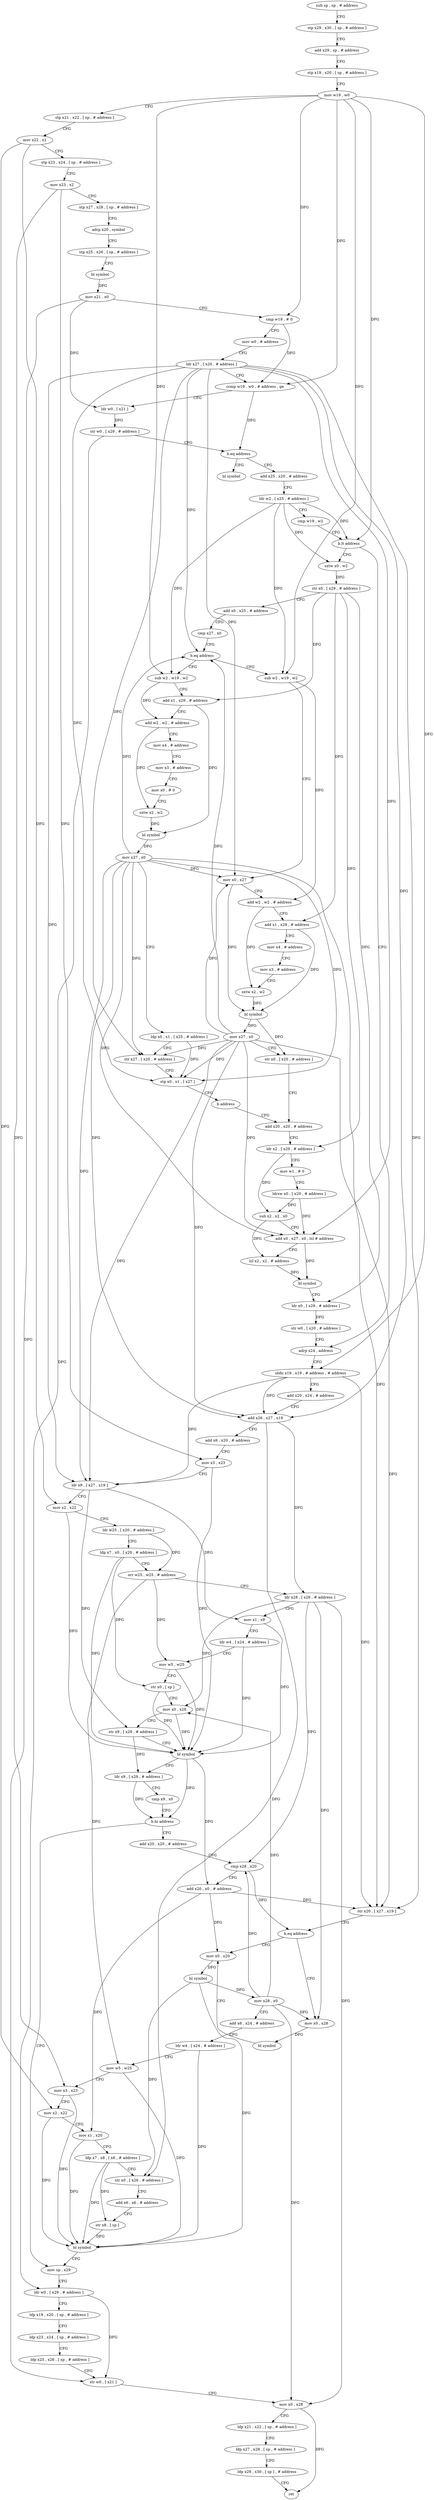digraph "func" {
"4347416" [label = "sub sp , sp , # address" ]
"4347420" [label = "stp x29 , x30 , [ sp , # address ]" ]
"4347424" [label = "add x29 , sp , # address" ]
"4347428" [label = "stp x19 , x20 , [ sp , # address ]" ]
"4347432" [label = "mov w19 , w0" ]
"4347436" [label = "stp x21 , x22 , [ sp , # address ]" ]
"4347440" [label = "mov x22 , x1" ]
"4347444" [label = "stp x23 , x24 , [ sp , # address ]" ]
"4347448" [label = "mov x23 , x2" ]
"4347452" [label = "stp x27 , x28 , [ sp , # address ]" ]
"4347456" [label = "adrp x20 , symbol" ]
"4347460" [label = "stp x25 , x26 , [ sp , # address ]" ]
"4347464" [label = "bl symbol" ]
"4347468" [label = "mov x21 , x0" ]
"4347472" [label = "cmp w19 , # 0" ]
"4347476" [label = "mov w0 , # address" ]
"4347480" [label = "ldr x27 , [ x20 , # address ]" ]
"4347484" [label = "ccmp w19 , w0 , # address , ge" ]
"4347488" [label = "ldr w0 , [ x21 ]" ]
"4347492" [label = "str w0 , [ x29 , # address ]" ]
"4347496" [label = "b.eq address" ]
"4347884" [label = "bl symbol" ]
"4347500" [label = "add x25 , x20 , # address" ]
"4347504" [label = "ldr w2 , [ x25 , # address ]" ]
"4347508" [label = "cmp w19 , w2" ]
"4347512" [label = "b.lt address" ]
"4347616" [label = "adrp x24 , address" ]
"4347516" [label = "sxtw x0 , w2" ]
"4347620" [label = "sbfiz x19 , x19 , # address , # address" ]
"4347624" [label = "add x20 , x24 , # address" ]
"4347628" [label = "add x26 , x27 , x19" ]
"4347632" [label = "add x6 , x20 , # address" ]
"4347636" [label = "mov x3 , x23" ]
"4347640" [label = "ldr x9 , [ x27 , x19 ]" ]
"4347644" [label = "mov x2 , x22" ]
"4347648" [label = "ldr w25 , [ x20 , # address ]" ]
"4347652" [label = "ldp x7 , x0 , [ x20 , # address ]" ]
"4347656" [label = "orr w25 , w25 , # address" ]
"4347660" [label = "ldr x28 , [ x26 , # address ]" ]
"4347664" [label = "mov x1 , x9" ]
"4347668" [label = "ldr w4 , [ x24 , # address ]" ]
"4347672" [label = "mov w5 , w25" ]
"4347676" [label = "str x0 , [ sp ]" ]
"4347680" [label = "mov x0 , x28" ]
"4347684" [label = "str x9 , [ x29 , # address ]" ]
"4347688" [label = "bl symbol" ]
"4347692" [label = "ldr x9 , [ x29 , # address ]" ]
"4347696" [label = "cmp x9 , x0" ]
"4347700" [label = "b.hi address" ]
"4347788" [label = "mov sp , x29" ]
"4347704" [label = "add x20 , x20 , # address" ]
"4347520" [label = "str x0 , [ x29 , # address ]" ]
"4347524" [label = "add x0 , x25 , # address" ]
"4347528" [label = "cmp x27 , x0" ]
"4347532" [label = "b.eq address" ]
"4347832" [label = "sub w2 , w19 , w2" ]
"4347536" [label = "sub w2 , w19 , w2" ]
"4347792" [label = "ldr w0 , [ x29 , # address ]" ]
"4347796" [label = "ldp x19 , x20 , [ sp , # address ]" ]
"4347800" [label = "ldp x23 , x24 , [ sp , # address ]" ]
"4347804" [label = "ldp x25 , x26 , [ sp , # address ]" ]
"4347808" [label = "str w0 , [ x21 ]" ]
"4347812" [label = "mov x0 , x28" ]
"4347816" [label = "ldp x21 , x22 , [ sp , # address ]" ]
"4347820" [label = "ldp x27 , x28 , [ sp , # address ]" ]
"4347824" [label = "ldp x29 , x30 , [ sp ] , # address" ]
"4347828" [label = "ret" ]
"4347708" [label = "cmp x28 , x20" ]
"4347712" [label = "add x20 , x0 , # address" ]
"4347716" [label = "str x20 , [ x27 , x19 ]" ]
"4347720" [label = "b.eq address" ]
"4347732" [label = "mov x0 , x20" ]
"4347724" [label = "mov x0 , x28" ]
"4347836" [label = "add x1 , x29 , # address" ]
"4347840" [label = "add w2 , w2 , # address" ]
"4347844" [label = "mov x4 , # address" ]
"4347848" [label = "mov x3 , # address" ]
"4347852" [label = "mov x0 , # 0" ]
"4347856" [label = "sxtw x2 , w2" ]
"4347860" [label = "bl symbol" ]
"4347864" [label = "mov x27 , x0" ]
"4347868" [label = "ldp x0 , x1 , [ x25 , # address ]" ]
"4347872" [label = "str x27 , [ x20 , # address ]" ]
"4347876" [label = "stp x0 , x1 , [ x27 ]" ]
"4347880" [label = "b address" ]
"4347576" [label = "add x20 , x20 , # address" ]
"4347540" [label = "mov x0 , x27" ]
"4347544" [label = "add w2 , w2 , # address" ]
"4347548" [label = "add x1 , x29 , # address" ]
"4347552" [label = "mov x4 , # address" ]
"4347556" [label = "mov x3 , # address" ]
"4347560" [label = "sxtw x2 , w2" ]
"4347564" [label = "bl symbol" ]
"4347568" [label = "mov x27 , x0" ]
"4347572" [label = "str x0 , [ x20 , # address ]" ]
"4347736" [label = "bl symbol" ]
"4347740" [label = "mov x28 , x0" ]
"4347744" [label = "add x6 , x24 , # address" ]
"4347748" [label = "ldr w4 , [ x24 , # address ]" ]
"4347752" [label = "mov w5 , w25" ]
"4347756" [label = "mov x3 , x23" ]
"4347760" [label = "mov x2 , x22" ]
"4347764" [label = "mov x1 , x20" ]
"4347768" [label = "ldp x7 , x8 , [ x6 , # address ]" ]
"4347772" [label = "str x0 , [ x26 , # address ]" ]
"4347776" [label = "add x6 , x6 , # address" ]
"4347780" [label = "str x8 , [ sp ]" ]
"4347784" [label = "bl symbol" ]
"4347728" [label = "bl symbol" ]
"4347580" [label = "ldr x2 , [ x29 , # address ]" ]
"4347584" [label = "mov w1 , # 0" ]
"4347588" [label = "ldrsw x0 , [ x20 , # address ]" ]
"4347592" [label = "sub x2 , x2 , x0" ]
"4347596" [label = "add x0 , x27 , x0 , lsl # address" ]
"4347600" [label = "lsl x2 , x2 , # address" ]
"4347604" [label = "bl symbol" ]
"4347608" [label = "ldr x0 , [ x29 , # address ]" ]
"4347612" [label = "str w0 , [ x20 , # address ]" ]
"4347416" -> "4347420" [ label = "CFG" ]
"4347420" -> "4347424" [ label = "CFG" ]
"4347424" -> "4347428" [ label = "CFG" ]
"4347428" -> "4347432" [ label = "CFG" ]
"4347432" -> "4347436" [ label = "CFG" ]
"4347432" -> "4347472" [ label = "DFG" ]
"4347432" -> "4347484" [ label = "DFG" ]
"4347432" -> "4347512" [ label = "DFG" ]
"4347432" -> "4347620" [ label = "DFG" ]
"4347432" -> "4347832" [ label = "DFG" ]
"4347432" -> "4347536" [ label = "DFG" ]
"4347436" -> "4347440" [ label = "CFG" ]
"4347440" -> "4347444" [ label = "CFG" ]
"4347440" -> "4347644" [ label = "DFG" ]
"4347440" -> "4347760" [ label = "DFG" ]
"4347444" -> "4347448" [ label = "CFG" ]
"4347448" -> "4347452" [ label = "CFG" ]
"4347448" -> "4347636" [ label = "DFG" ]
"4347448" -> "4347756" [ label = "DFG" ]
"4347452" -> "4347456" [ label = "CFG" ]
"4347456" -> "4347460" [ label = "CFG" ]
"4347460" -> "4347464" [ label = "CFG" ]
"4347464" -> "4347468" [ label = "DFG" ]
"4347468" -> "4347472" [ label = "CFG" ]
"4347468" -> "4347488" [ label = "DFG" ]
"4347468" -> "4347808" [ label = "DFG" ]
"4347472" -> "4347476" [ label = "CFG" ]
"4347472" -> "4347484" [ label = "DFG" ]
"4347476" -> "4347480" [ label = "CFG" ]
"4347480" -> "4347484" [ label = "CFG" ]
"4347480" -> "4347628" [ label = "DFG" ]
"4347480" -> "4347640" [ label = "DFG" ]
"4347480" -> "4347532" [ label = "DFG" ]
"4347480" -> "4347716" [ label = "DFG" ]
"4347480" -> "4347872" [ label = "DFG" ]
"4347480" -> "4347876" [ label = "DFG" ]
"4347480" -> "4347540" [ label = "DFG" ]
"4347480" -> "4347596" [ label = "DFG" ]
"4347484" -> "4347488" [ label = "CFG" ]
"4347484" -> "4347496" [ label = "DFG" ]
"4347488" -> "4347492" [ label = "DFG" ]
"4347492" -> "4347496" [ label = "CFG" ]
"4347492" -> "4347792" [ label = "DFG" ]
"4347496" -> "4347884" [ label = "CFG" ]
"4347496" -> "4347500" [ label = "CFG" ]
"4347500" -> "4347504" [ label = "CFG" ]
"4347504" -> "4347508" [ label = "CFG" ]
"4347504" -> "4347512" [ label = "DFG" ]
"4347504" -> "4347516" [ label = "DFG" ]
"4347504" -> "4347832" [ label = "DFG" ]
"4347504" -> "4347536" [ label = "DFG" ]
"4347508" -> "4347512" [ label = "CFG" ]
"4347512" -> "4347616" [ label = "CFG" ]
"4347512" -> "4347516" [ label = "CFG" ]
"4347616" -> "4347620" [ label = "CFG" ]
"4347516" -> "4347520" [ label = "DFG" ]
"4347620" -> "4347624" [ label = "CFG" ]
"4347620" -> "4347628" [ label = "DFG" ]
"4347620" -> "4347640" [ label = "DFG" ]
"4347620" -> "4347716" [ label = "DFG" ]
"4347624" -> "4347628" [ label = "CFG" ]
"4347628" -> "4347632" [ label = "CFG" ]
"4347628" -> "4347660" [ label = "DFG" ]
"4347628" -> "4347772" [ label = "DFG" ]
"4347632" -> "4347636" [ label = "CFG" ]
"4347636" -> "4347640" [ label = "CFG" ]
"4347636" -> "4347688" [ label = "DFG" ]
"4347640" -> "4347644" [ label = "CFG" ]
"4347640" -> "4347664" [ label = "DFG" ]
"4347640" -> "4347684" [ label = "DFG" ]
"4347644" -> "4347648" [ label = "CFG" ]
"4347644" -> "4347688" [ label = "DFG" ]
"4347648" -> "4347652" [ label = "CFG" ]
"4347648" -> "4347656" [ label = "DFG" ]
"4347652" -> "4347656" [ label = "CFG" ]
"4347652" -> "4347688" [ label = "DFG" ]
"4347652" -> "4347676" [ label = "DFG" ]
"4347656" -> "4347660" [ label = "CFG" ]
"4347656" -> "4347672" [ label = "DFG" ]
"4347656" -> "4347752" [ label = "DFG" ]
"4347660" -> "4347664" [ label = "CFG" ]
"4347660" -> "4347680" [ label = "DFG" ]
"4347660" -> "4347812" [ label = "DFG" ]
"4347660" -> "4347708" [ label = "DFG" ]
"4347660" -> "4347724" [ label = "DFG" ]
"4347664" -> "4347668" [ label = "CFG" ]
"4347664" -> "4347688" [ label = "DFG" ]
"4347668" -> "4347672" [ label = "CFG" ]
"4347668" -> "4347688" [ label = "DFG" ]
"4347672" -> "4347676" [ label = "CFG" ]
"4347672" -> "4347688" [ label = "DFG" ]
"4347676" -> "4347680" [ label = "CFG" ]
"4347676" -> "4347688" [ label = "DFG" ]
"4347680" -> "4347684" [ label = "CFG" ]
"4347680" -> "4347688" [ label = "DFG" ]
"4347684" -> "4347688" [ label = "CFG" ]
"4347684" -> "4347692" [ label = "DFG" ]
"4347688" -> "4347692" [ label = "CFG" ]
"4347688" -> "4347700" [ label = "DFG" ]
"4347688" -> "4347712" [ label = "DFG" ]
"4347692" -> "4347696" [ label = "CFG" ]
"4347692" -> "4347700" [ label = "DFG" ]
"4347696" -> "4347700" [ label = "CFG" ]
"4347700" -> "4347788" [ label = "CFG" ]
"4347700" -> "4347704" [ label = "CFG" ]
"4347788" -> "4347792" [ label = "CFG" ]
"4347704" -> "4347708" [ label = "CFG" ]
"4347520" -> "4347524" [ label = "CFG" ]
"4347520" -> "4347580" [ label = "DFG" ]
"4347520" -> "4347608" [ label = "DFG" ]
"4347520" -> "4347836" [ label = "DFG" ]
"4347520" -> "4347548" [ label = "DFG" ]
"4347524" -> "4347528" [ label = "CFG" ]
"4347528" -> "4347532" [ label = "CFG" ]
"4347532" -> "4347832" [ label = "CFG" ]
"4347532" -> "4347536" [ label = "CFG" ]
"4347832" -> "4347836" [ label = "CFG" ]
"4347832" -> "4347840" [ label = "DFG" ]
"4347536" -> "4347540" [ label = "CFG" ]
"4347536" -> "4347544" [ label = "DFG" ]
"4347792" -> "4347796" [ label = "CFG" ]
"4347792" -> "4347808" [ label = "DFG" ]
"4347796" -> "4347800" [ label = "CFG" ]
"4347800" -> "4347804" [ label = "CFG" ]
"4347804" -> "4347808" [ label = "CFG" ]
"4347808" -> "4347812" [ label = "CFG" ]
"4347812" -> "4347816" [ label = "CFG" ]
"4347812" -> "4347828" [ label = "DFG" ]
"4347816" -> "4347820" [ label = "CFG" ]
"4347820" -> "4347824" [ label = "CFG" ]
"4347824" -> "4347828" [ label = "CFG" ]
"4347708" -> "4347712" [ label = "CFG" ]
"4347708" -> "4347720" [ label = "DFG" ]
"4347712" -> "4347716" [ label = "DFG" ]
"4347712" -> "4347732" [ label = "DFG" ]
"4347712" -> "4347764" [ label = "DFG" ]
"4347716" -> "4347720" [ label = "CFG" ]
"4347720" -> "4347732" [ label = "CFG" ]
"4347720" -> "4347724" [ label = "CFG" ]
"4347732" -> "4347736" [ label = "DFG" ]
"4347724" -> "4347728" [ label = "DFG" ]
"4347836" -> "4347840" [ label = "CFG" ]
"4347836" -> "4347860" [ label = "DFG" ]
"4347840" -> "4347844" [ label = "CFG" ]
"4347840" -> "4347856" [ label = "DFG" ]
"4347844" -> "4347848" [ label = "CFG" ]
"4347848" -> "4347852" [ label = "CFG" ]
"4347852" -> "4347856" [ label = "CFG" ]
"4347856" -> "4347860" [ label = "DFG" ]
"4347860" -> "4347864" [ label = "DFG" ]
"4347864" -> "4347868" [ label = "CFG" ]
"4347864" -> "4347532" [ label = "DFG" ]
"4347864" -> "4347628" [ label = "DFG" ]
"4347864" -> "4347640" [ label = "DFG" ]
"4347864" -> "4347716" [ label = "DFG" ]
"4347864" -> "4347872" [ label = "DFG" ]
"4347864" -> "4347876" [ label = "DFG" ]
"4347864" -> "4347540" [ label = "DFG" ]
"4347864" -> "4347596" [ label = "DFG" ]
"4347868" -> "4347872" [ label = "CFG" ]
"4347868" -> "4347876" [ label = "DFG" ]
"4347872" -> "4347876" [ label = "CFG" ]
"4347876" -> "4347880" [ label = "CFG" ]
"4347880" -> "4347576" [ label = "CFG" ]
"4347576" -> "4347580" [ label = "CFG" ]
"4347540" -> "4347544" [ label = "CFG" ]
"4347540" -> "4347564" [ label = "DFG" ]
"4347544" -> "4347548" [ label = "CFG" ]
"4347544" -> "4347560" [ label = "DFG" ]
"4347548" -> "4347552" [ label = "CFG" ]
"4347548" -> "4347564" [ label = "DFG" ]
"4347552" -> "4347556" [ label = "CFG" ]
"4347556" -> "4347560" [ label = "CFG" ]
"4347560" -> "4347564" [ label = "DFG" ]
"4347564" -> "4347568" [ label = "DFG" ]
"4347564" -> "4347572" [ label = "DFG" ]
"4347568" -> "4347572" [ label = "CFG" ]
"4347568" -> "4347532" [ label = "DFG" ]
"4347568" -> "4347872" [ label = "DFG" ]
"4347568" -> "4347540" [ label = "DFG" ]
"4347568" -> "4347628" [ label = "DFG" ]
"4347568" -> "4347640" [ label = "DFG" ]
"4347568" -> "4347716" [ label = "DFG" ]
"4347568" -> "4347876" [ label = "DFG" ]
"4347568" -> "4347596" [ label = "DFG" ]
"4347572" -> "4347576" [ label = "CFG" ]
"4347736" -> "4347740" [ label = "DFG" ]
"4347736" -> "4347772" [ label = "DFG" ]
"4347736" -> "4347784" [ label = "DFG" ]
"4347740" -> "4347744" [ label = "CFG" ]
"4347740" -> "4347680" [ label = "DFG" ]
"4347740" -> "4347812" [ label = "DFG" ]
"4347740" -> "4347708" [ label = "DFG" ]
"4347740" -> "4347724" [ label = "DFG" ]
"4347744" -> "4347748" [ label = "CFG" ]
"4347748" -> "4347752" [ label = "CFG" ]
"4347748" -> "4347784" [ label = "DFG" ]
"4347752" -> "4347756" [ label = "CFG" ]
"4347752" -> "4347784" [ label = "DFG" ]
"4347756" -> "4347760" [ label = "CFG" ]
"4347756" -> "4347784" [ label = "DFG" ]
"4347760" -> "4347764" [ label = "CFG" ]
"4347760" -> "4347784" [ label = "DFG" ]
"4347764" -> "4347768" [ label = "CFG" ]
"4347764" -> "4347784" [ label = "DFG" ]
"4347768" -> "4347772" [ label = "CFG" ]
"4347768" -> "4347784" [ label = "DFG" ]
"4347768" -> "4347780" [ label = "DFG" ]
"4347772" -> "4347776" [ label = "CFG" ]
"4347776" -> "4347780" [ label = "CFG" ]
"4347780" -> "4347784" [ label = "DFG" ]
"4347784" -> "4347788" [ label = "CFG" ]
"4347728" -> "4347732" [ label = "CFG" ]
"4347580" -> "4347584" [ label = "CFG" ]
"4347580" -> "4347592" [ label = "DFG" ]
"4347584" -> "4347588" [ label = "CFG" ]
"4347588" -> "4347592" [ label = "DFG" ]
"4347588" -> "4347596" [ label = "DFG" ]
"4347592" -> "4347596" [ label = "CFG" ]
"4347592" -> "4347600" [ label = "DFG" ]
"4347596" -> "4347600" [ label = "CFG" ]
"4347596" -> "4347604" [ label = "DFG" ]
"4347600" -> "4347604" [ label = "DFG" ]
"4347604" -> "4347608" [ label = "CFG" ]
"4347608" -> "4347612" [ label = "DFG" ]
"4347612" -> "4347616" [ label = "CFG" ]
}
